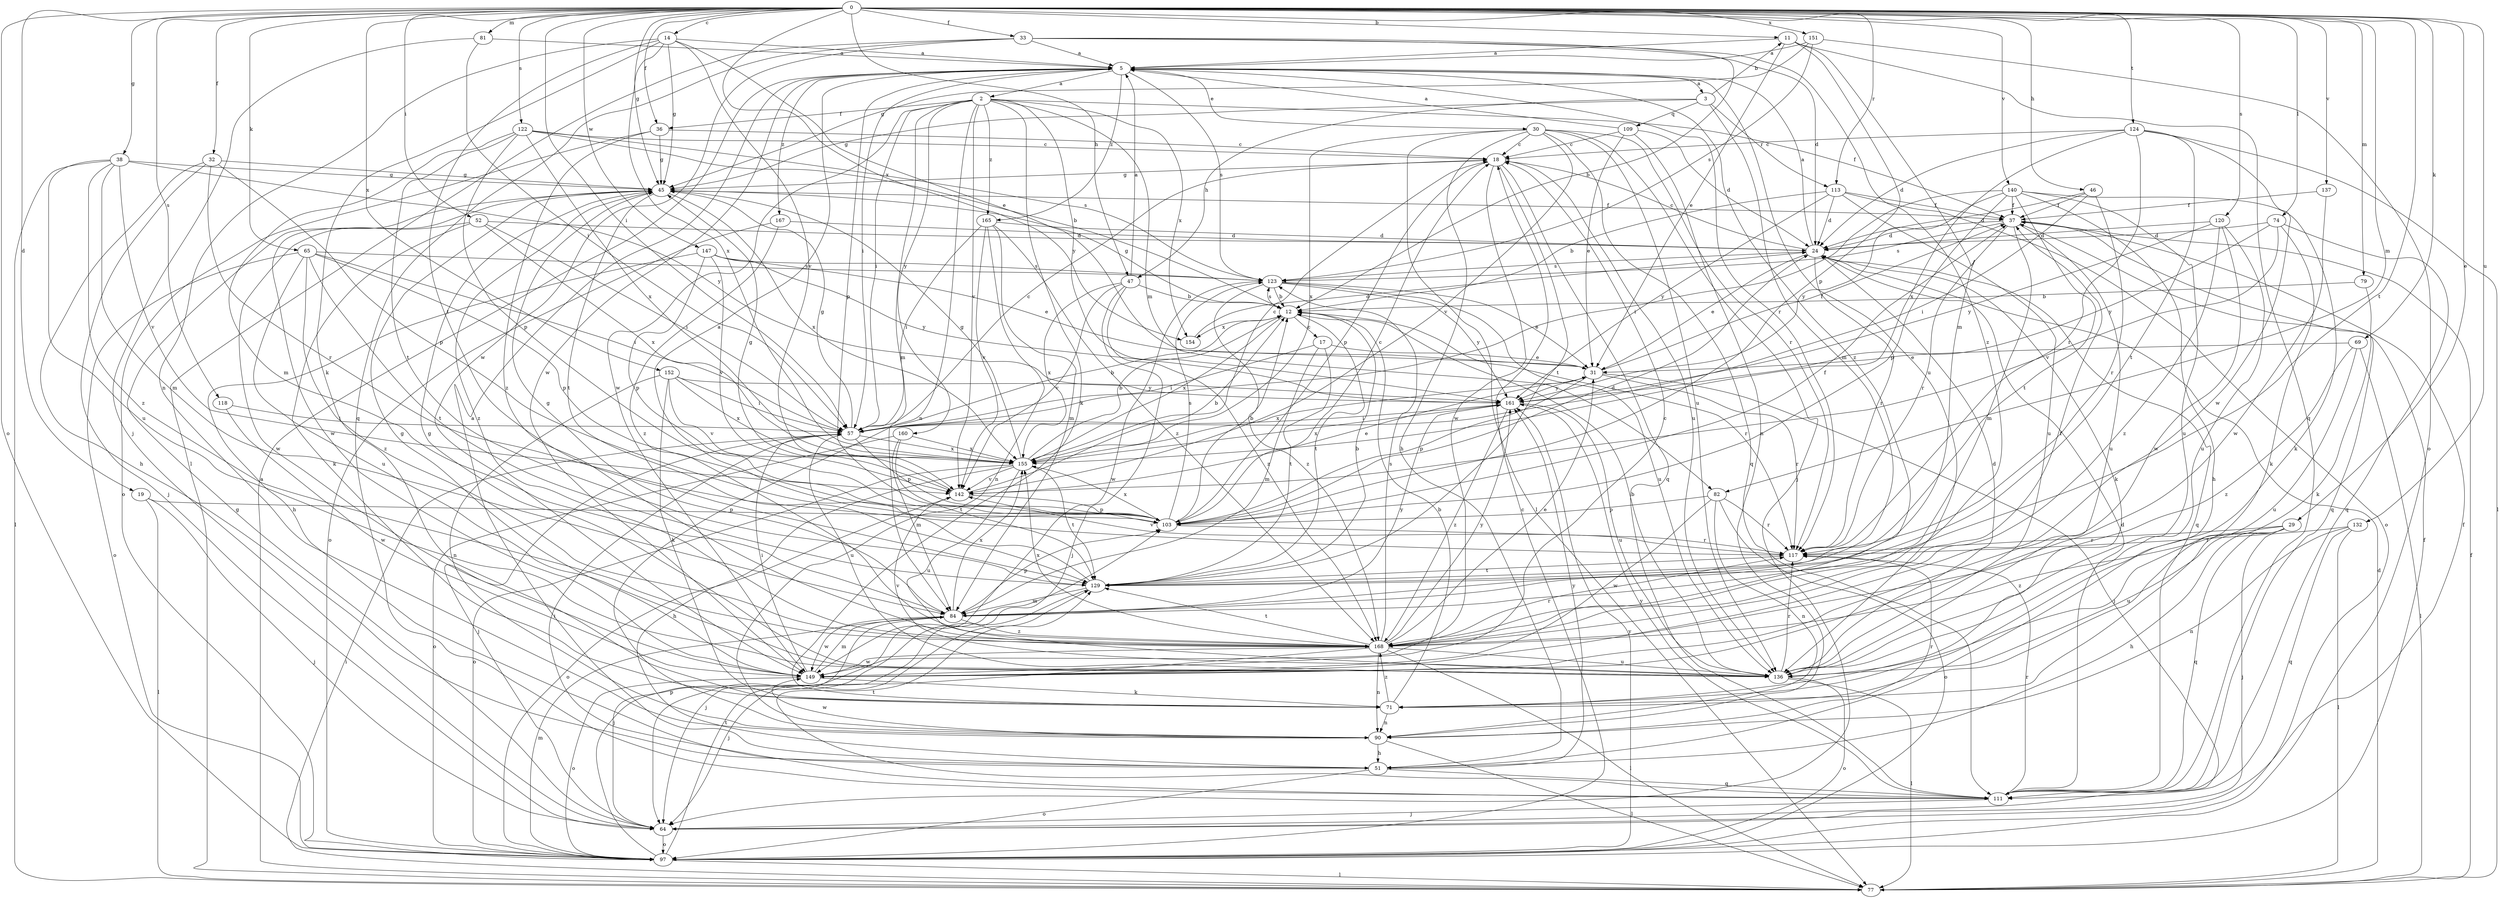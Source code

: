 strict digraph  {
0;
2;
3;
5;
11;
12;
14;
17;
18;
19;
24;
29;
30;
31;
32;
33;
36;
37;
38;
45;
46;
47;
51;
52;
57;
64;
65;
69;
71;
74;
77;
79;
81;
82;
84;
90;
97;
103;
109;
111;
113;
117;
118;
120;
122;
123;
124;
129;
132;
136;
137;
140;
142;
147;
149;
151;
152;
154;
155;
160;
161;
165;
167;
168;
0 -> 11  [label=b];
0 -> 14  [label=c];
0 -> 19  [label=d];
0 -> 29  [label=e];
0 -> 32  [label=f];
0 -> 33  [label=f];
0 -> 36  [label=f];
0 -> 38  [label=g];
0 -> 45  [label=g];
0 -> 46  [label=h];
0 -> 47  [label=h];
0 -> 52  [label=i];
0 -> 57  [label=i];
0 -> 65  [label=k];
0 -> 69  [label=k];
0 -> 74  [label=l];
0 -> 79  [label=m];
0 -> 81  [label=m];
0 -> 82  [label=m];
0 -> 97  [label=o];
0 -> 113  [label=r];
0 -> 118  [label=s];
0 -> 120  [label=s];
0 -> 122  [label=s];
0 -> 124  [label=t];
0 -> 129  [label=t];
0 -> 132  [label=u];
0 -> 137  [label=v];
0 -> 140  [label=v];
0 -> 147  [label=w];
0 -> 151  [label=x];
0 -> 152  [label=x];
0 -> 154  [label=x];
2 -> 36  [label=f];
2 -> 37  [label=f];
2 -> 57  [label=i];
2 -> 71  [label=k];
2 -> 82  [label=m];
2 -> 84  [label=m];
2 -> 90  [label=n];
2 -> 142  [label=v];
2 -> 149  [label=w];
2 -> 154  [label=x];
2 -> 160  [label=y];
2 -> 161  [label=y];
2 -> 165  [label=z];
3 -> 11  [label=b];
3 -> 45  [label=g];
3 -> 47  [label=h];
3 -> 84  [label=m];
3 -> 109  [label=q];
3 -> 113  [label=r];
5 -> 2  [label=a];
5 -> 3  [label=a];
5 -> 30  [label=e];
5 -> 57  [label=i];
5 -> 103  [label=p];
5 -> 117  [label=r];
5 -> 123  [label=s];
5 -> 136  [label=u];
5 -> 149  [label=w];
5 -> 165  [label=z];
5 -> 167  [label=z];
5 -> 168  [label=z];
11 -> 5  [label=a];
11 -> 31  [label=e];
11 -> 84  [label=m];
11 -> 103  [label=p];
11 -> 111  [label=q];
12 -> 17  [label=c];
12 -> 45  [label=g];
12 -> 117  [label=r];
12 -> 123  [label=s];
12 -> 129  [label=t];
12 -> 154  [label=x];
12 -> 155  [label=x];
14 -> 5  [label=a];
14 -> 31  [label=e];
14 -> 45  [label=g];
14 -> 71  [label=k];
14 -> 90  [label=n];
14 -> 129  [label=t];
14 -> 142  [label=v];
14 -> 155  [label=x];
17 -> 31  [label=e];
17 -> 57  [label=i];
17 -> 84  [label=m];
17 -> 129  [label=t];
18 -> 45  [label=g];
18 -> 103  [label=p];
18 -> 111  [label=q];
18 -> 129  [label=t];
18 -> 136  [label=u];
18 -> 149  [label=w];
19 -> 64  [label=j];
19 -> 77  [label=l];
19 -> 103  [label=p];
24 -> 5  [label=a];
24 -> 18  [label=c];
24 -> 31  [label=e];
24 -> 71  [label=k];
24 -> 111  [label=q];
24 -> 117  [label=r];
24 -> 123  [label=s];
29 -> 51  [label=h];
29 -> 64  [label=j];
29 -> 111  [label=q];
29 -> 117  [label=r];
29 -> 136  [label=u];
29 -> 168  [label=z];
30 -> 18  [label=c];
30 -> 51  [label=h];
30 -> 64  [label=j];
30 -> 77  [label=l];
30 -> 111  [label=q];
30 -> 117  [label=r];
30 -> 136  [label=u];
30 -> 142  [label=v];
30 -> 155  [label=x];
31 -> 37  [label=f];
31 -> 64  [label=j];
31 -> 103  [label=p];
31 -> 117  [label=r];
31 -> 155  [label=x];
31 -> 161  [label=y];
32 -> 45  [label=g];
32 -> 51  [label=h];
32 -> 64  [label=j];
32 -> 103  [label=p];
32 -> 117  [label=r];
33 -> 5  [label=a];
33 -> 12  [label=b];
33 -> 24  [label=d];
33 -> 77  [label=l];
33 -> 111  [label=q];
33 -> 149  [label=w];
33 -> 168  [label=z];
36 -> 18  [label=c];
36 -> 45  [label=g];
36 -> 97  [label=o];
36 -> 168  [label=z];
37 -> 24  [label=d];
37 -> 84  [label=m];
37 -> 111  [label=q];
37 -> 117  [label=r];
37 -> 123  [label=s];
37 -> 136  [label=u];
38 -> 45  [label=g];
38 -> 77  [label=l];
38 -> 84  [label=m];
38 -> 136  [label=u];
38 -> 142  [label=v];
38 -> 161  [label=y];
38 -> 168  [label=z];
45 -> 37  [label=f];
45 -> 129  [label=t];
45 -> 149  [label=w];
45 -> 155  [label=x];
45 -> 168  [label=z];
46 -> 24  [label=d];
46 -> 37  [label=f];
46 -> 57  [label=i];
46 -> 117  [label=r];
47 -> 5  [label=a];
47 -> 12  [label=b];
47 -> 64  [label=j];
47 -> 142  [label=v];
47 -> 155  [label=x];
47 -> 168  [label=z];
51 -> 5  [label=a];
51 -> 97  [label=o];
51 -> 111  [label=q];
51 -> 161  [label=y];
52 -> 24  [label=d];
52 -> 57  [label=i];
52 -> 71  [label=k];
52 -> 149  [label=w];
52 -> 155  [label=x];
57 -> 12  [label=b];
57 -> 18  [label=c];
57 -> 45  [label=g];
57 -> 64  [label=j];
57 -> 103  [label=p];
57 -> 136  [label=u];
57 -> 155  [label=x];
64 -> 37  [label=f];
64 -> 45  [label=g];
64 -> 97  [label=o];
65 -> 57  [label=i];
65 -> 97  [label=o];
65 -> 103  [label=p];
65 -> 123  [label=s];
65 -> 129  [label=t];
65 -> 136  [label=u];
65 -> 168  [label=z];
69 -> 31  [label=e];
69 -> 77  [label=l];
69 -> 136  [label=u];
69 -> 168  [label=z];
71 -> 12  [label=b];
71 -> 90  [label=n];
71 -> 168  [label=z];
74 -> 24  [label=d];
74 -> 71  [label=k];
74 -> 111  [label=q];
74 -> 142  [label=v];
74 -> 161  [label=y];
77 -> 5  [label=a];
77 -> 24  [label=d];
77 -> 37  [label=f];
77 -> 57  [label=i];
79 -> 12  [label=b];
79 -> 71  [label=k];
81 -> 5  [label=a];
81 -> 57  [label=i];
81 -> 64  [label=j];
82 -> 90  [label=n];
82 -> 97  [label=o];
82 -> 103  [label=p];
82 -> 117  [label=r];
82 -> 149  [label=w];
84 -> 45  [label=g];
84 -> 64  [label=j];
84 -> 103  [label=p];
84 -> 149  [label=w];
84 -> 155  [label=x];
84 -> 161  [label=y];
84 -> 168  [label=z];
90 -> 51  [label=h];
90 -> 77  [label=l];
90 -> 117  [label=r];
90 -> 149  [label=w];
97 -> 18  [label=c];
97 -> 37  [label=f];
97 -> 77  [label=l];
97 -> 84  [label=m];
97 -> 103  [label=p];
97 -> 129  [label=t];
97 -> 161  [label=y];
103 -> 12  [label=b];
103 -> 18  [label=c];
103 -> 24  [label=d];
103 -> 37  [label=f];
103 -> 117  [label=r];
103 -> 123  [label=s];
103 -> 155  [label=x];
109 -> 5  [label=a];
109 -> 18  [label=c];
109 -> 24  [label=d];
109 -> 31  [label=e];
109 -> 90  [label=n];
111 -> 24  [label=d];
111 -> 57  [label=i];
111 -> 64  [label=j];
111 -> 117  [label=r];
111 -> 129  [label=t];
111 -> 161  [label=y];
113 -> 12  [label=b];
113 -> 24  [label=d];
113 -> 37  [label=f];
113 -> 97  [label=o];
113 -> 136  [label=u];
113 -> 161  [label=y];
117 -> 129  [label=t];
117 -> 142  [label=v];
118 -> 57  [label=i];
118 -> 149  [label=w];
120 -> 24  [label=d];
120 -> 136  [label=u];
120 -> 149  [label=w];
120 -> 161  [label=y];
120 -> 168  [label=z];
122 -> 12  [label=b];
122 -> 18  [label=c];
122 -> 84  [label=m];
122 -> 103  [label=p];
122 -> 123  [label=s];
122 -> 129  [label=t];
122 -> 155  [label=x];
123 -> 12  [label=b];
123 -> 31  [label=e];
123 -> 136  [label=u];
123 -> 149  [label=w];
123 -> 161  [label=y];
123 -> 168  [label=z];
124 -> 18  [label=c];
124 -> 24  [label=d];
124 -> 77  [label=l];
124 -> 117  [label=r];
124 -> 129  [label=t];
124 -> 149  [label=w];
124 -> 155  [label=x];
129 -> 5  [label=a];
129 -> 12  [label=b];
129 -> 64  [label=j];
129 -> 84  [label=m];
132 -> 77  [label=l];
132 -> 90  [label=n];
132 -> 111  [label=q];
132 -> 117  [label=r];
136 -> 12  [label=b];
136 -> 24  [label=d];
136 -> 45  [label=g];
136 -> 77  [label=l];
136 -> 97  [label=o];
136 -> 117  [label=r];
136 -> 142  [label=v];
137 -> 37  [label=f];
137 -> 149  [label=w];
140 -> 37  [label=f];
140 -> 51  [label=h];
140 -> 57  [label=i];
140 -> 71  [label=k];
140 -> 103  [label=p];
140 -> 129  [label=t];
140 -> 136  [label=u];
140 -> 161  [label=y];
142 -> 12  [label=b];
142 -> 31  [label=e];
142 -> 45  [label=g];
142 -> 97  [label=o];
142 -> 103  [label=p];
147 -> 31  [label=e];
147 -> 51  [label=h];
147 -> 103  [label=p];
147 -> 123  [label=s];
147 -> 142  [label=v];
147 -> 161  [label=y];
149 -> 18  [label=c];
149 -> 45  [label=g];
149 -> 57  [label=i];
149 -> 71  [label=k];
149 -> 84  [label=m];
149 -> 97  [label=o];
151 -> 5  [label=a];
151 -> 45  [label=g];
151 -> 97  [label=o];
151 -> 123  [label=s];
152 -> 57  [label=i];
152 -> 71  [label=k];
152 -> 90  [label=n];
152 -> 142  [label=v];
152 -> 155  [label=x];
152 -> 161  [label=y];
154 -> 24  [label=d];
155 -> 12  [label=b];
155 -> 18  [label=c];
155 -> 45  [label=g];
155 -> 51  [label=h];
155 -> 97  [label=o];
155 -> 129  [label=t];
155 -> 136  [label=u];
155 -> 142  [label=v];
160 -> 84  [label=m];
160 -> 97  [label=o];
160 -> 129  [label=t];
160 -> 155  [label=x];
161 -> 57  [label=i];
161 -> 136  [label=u];
161 -> 155  [label=x];
161 -> 168  [label=z];
165 -> 24  [label=d];
165 -> 57  [label=i];
165 -> 84  [label=m];
165 -> 90  [label=n];
165 -> 142  [label=v];
165 -> 168  [label=z];
167 -> 24  [label=d];
167 -> 97  [label=o];
167 -> 168  [label=z];
168 -> 31  [label=e];
168 -> 37  [label=f];
168 -> 64  [label=j];
168 -> 77  [label=l];
168 -> 90  [label=n];
168 -> 117  [label=r];
168 -> 123  [label=s];
168 -> 129  [label=t];
168 -> 136  [label=u];
168 -> 149  [label=w];
168 -> 155  [label=x];
168 -> 161  [label=y];
}
